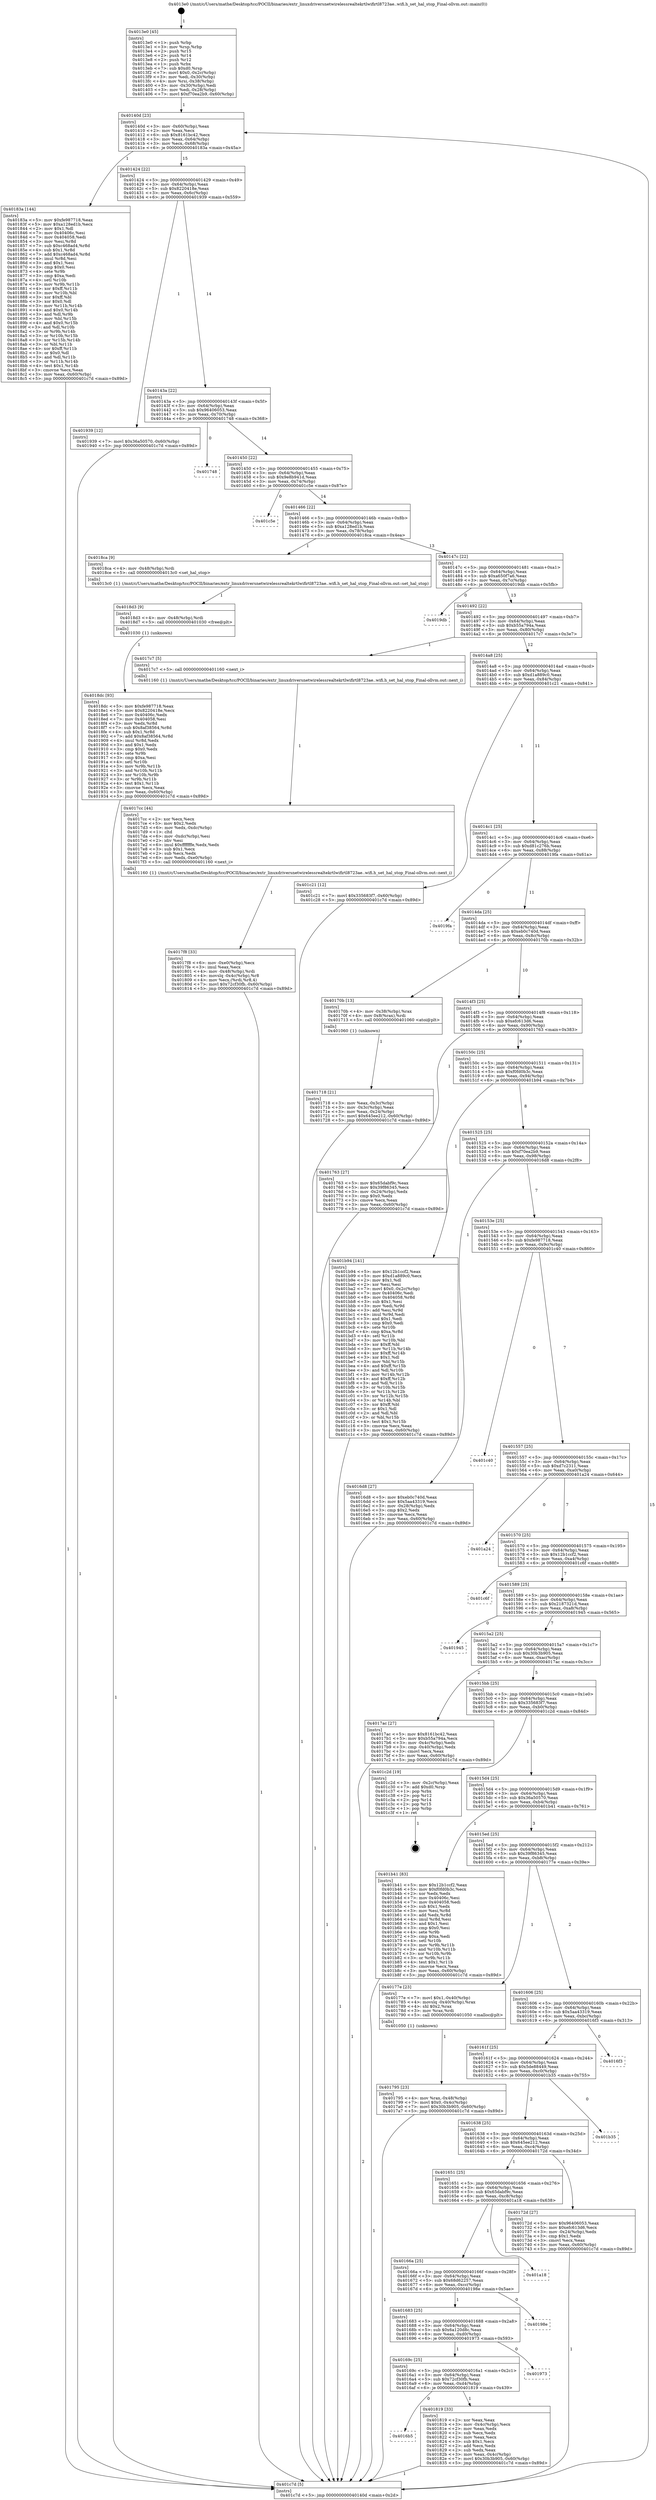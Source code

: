 digraph "0x4013e0" {
  label = "0x4013e0 (/mnt/c/Users/mathe/Desktop/tcc/POCII/binaries/extr_linuxdriversnetwirelessrealtekrtlwifirtl8723ae..wifi.h_set_hal_stop_Final-ollvm.out::main(0))"
  labelloc = "t"
  node[shape=record]

  Entry [label="",width=0.3,height=0.3,shape=circle,fillcolor=black,style=filled]
  "0x40140d" [label="{
     0x40140d [23]\l
     | [instrs]\l
     &nbsp;&nbsp;0x40140d \<+3\>: mov -0x60(%rbp),%eax\l
     &nbsp;&nbsp;0x401410 \<+2\>: mov %eax,%ecx\l
     &nbsp;&nbsp;0x401412 \<+6\>: sub $0x8161bc42,%ecx\l
     &nbsp;&nbsp;0x401418 \<+3\>: mov %eax,-0x64(%rbp)\l
     &nbsp;&nbsp;0x40141b \<+3\>: mov %ecx,-0x68(%rbp)\l
     &nbsp;&nbsp;0x40141e \<+6\>: je 000000000040183a \<main+0x45a\>\l
  }"]
  "0x40183a" [label="{
     0x40183a [144]\l
     | [instrs]\l
     &nbsp;&nbsp;0x40183a \<+5\>: mov $0xfe987718,%eax\l
     &nbsp;&nbsp;0x40183f \<+5\>: mov $0xa128ed1b,%ecx\l
     &nbsp;&nbsp;0x401844 \<+2\>: mov $0x1,%dl\l
     &nbsp;&nbsp;0x401846 \<+7\>: mov 0x40406c,%esi\l
     &nbsp;&nbsp;0x40184d \<+7\>: mov 0x404058,%edi\l
     &nbsp;&nbsp;0x401854 \<+3\>: mov %esi,%r8d\l
     &nbsp;&nbsp;0x401857 \<+7\>: sub $0xc468ad4,%r8d\l
     &nbsp;&nbsp;0x40185e \<+4\>: sub $0x1,%r8d\l
     &nbsp;&nbsp;0x401862 \<+7\>: add $0xc468ad4,%r8d\l
     &nbsp;&nbsp;0x401869 \<+4\>: imul %r8d,%esi\l
     &nbsp;&nbsp;0x40186d \<+3\>: and $0x1,%esi\l
     &nbsp;&nbsp;0x401870 \<+3\>: cmp $0x0,%esi\l
     &nbsp;&nbsp;0x401873 \<+4\>: sete %r9b\l
     &nbsp;&nbsp;0x401877 \<+3\>: cmp $0xa,%edi\l
     &nbsp;&nbsp;0x40187a \<+4\>: setl %r10b\l
     &nbsp;&nbsp;0x40187e \<+3\>: mov %r9b,%r11b\l
     &nbsp;&nbsp;0x401881 \<+4\>: xor $0xff,%r11b\l
     &nbsp;&nbsp;0x401885 \<+3\>: mov %r10b,%bl\l
     &nbsp;&nbsp;0x401888 \<+3\>: xor $0xff,%bl\l
     &nbsp;&nbsp;0x40188b \<+3\>: xor $0x0,%dl\l
     &nbsp;&nbsp;0x40188e \<+3\>: mov %r11b,%r14b\l
     &nbsp;&nbsp;0x401891 \<+4\>: and $0x0,%r14b\l
     &nbsp;&nbsp;0x401895 \<+3\>: and %dl,%r9b\l
     &nbsp;&nbsp;0x401898 \<+3\>: mov %bl,%r15b\l
     &nbsp;&nbsp;0x40189b \<+4\>: and $0x0,%r15b\l
     &nbsp;&nbsp;0x40189f \<+3\>: and %dl,%r10b\l
     &nbsp;&nbsp;0x4018a2 \<+3\>: or %r9b,%r14b\l
     &nbsp;&nbsp;0x4018a5 \<+3\>: or %r10b,%r15b\l
     &nbsp;&nbsp;0x4018a8 \<+3\>: xor %r15b,%r14b\l
     &nbsp;&nbsp;0x4018ab \<+3\>: or %bl,%r11b\l
     &nbsp;&nbsp;0x4018ae \<+4\>: xor $0xff,%r11b\l
     &nbsp;&nbsp;0x4018b2 \<+3\>: or $0x0,%dl\l
     &nbsp;&nbsp;0x4018b5 \<+3\>: and %dl,%r11b\l
     &nbsp;&nbsp;0x4018b8 \<+3\>: or %r11b,%r14b\l
     &nbsp;&nbsp;0x4018bb \<+4\>: test $0x1,%r14b\l
     &nbsp;&nbsp;0x4018bf \<+3\>: cmovne %ecx,%eax\l
     &nbsp;&nbsp;0x4018c2 \<+3\>: mov %eax,-0x60(%rbp)\l
     &nbsp;&nbsp;0x4018c5 \<+5\>: jmp 0000000000401c7d \<main+0x89d\>\l
  }"]
  "0x401424" [label="{
     0x401424 [22]\l
     | [instrs]\l
     &nbsp;&nbsp;0x401424 \<+5\>: jmp 0000000000401429 \<main+0x49\>\l
     &nbsp;&nbsp;0x401429 \<+3\>: mov -0x64(%rbp),%eax\l
     &nbsp;&nbsp;0x40142c \<+5\>: sub $0x8220418e,%eax\l
     &nbsp;&nbsp;0x401431 \<+3\>: mov %eax,-0x6c(%rbp)\l
     &nbsp;&nbsp;0x401434 \<+6\>: je 0000000000401939 \<main+0x559\>\l
  }"]
  Exit [label="",width=0.3,height=0.3,shape=circle,fillcolor=black,style=filled,peripheries=2]
  "0x401939" [label="{
     0x401939 [12]\l
     | [instrs]\l
     &nbsp;&nbsp;0x401939 \<+7\>: movl $0x36a50570,-0x60(%rbp)\l
     &nbsp;&nbsp;0x401940 \<+5\>: jmp 0000000000401c7d \<main+0x89d\>\l
  }"]
  "0x40143a" [label="{
     0x40143a [22]\l
     | [instrs]\l
     &nbsp;&nbsp;0x40143a \<+5\>: jmp 000000000040143f \<main+0x5f\>\l
     &nbsp;&nbsp;0x40143f \<+3\>: mov -0x64(%rbp),%eax\l
     &nbsp;&nbsp;0x401442 \<+5\>: sub $0x96406053,%eax\l
     &nbsp;&nbsp;0x401447 \<+3\>: mov %eax,-0x70(%rbp)\l
     &nbsp;&nbsp;0x40144a \<+6\>: je 0000000000401748 \<main+0x368\>\l
  }"]
  "0x4018dc" [label="{
     0x4018dc [93]\l
     | [instrs]\l
     &nbsp;&nbsp;0x4018dc \<+5\>: mov $0xfe987718,%eax\l
     &nbsp;&nbsp;0x4018e1 \<+5\>: mov $0x8220418e,%ecx\l
     &nbsp;&nbsp;0x4018e6 \<+7\>: mov 0x40406c,%edx\l
     &nbsp;&nbsp;0x4018ed \<+7\>: mov 0x404058,%esi\l
     &nbsp;&nbsp;0x4018f4 \<+3\>: mov %edx,%r8d\l
     &nbsp;&nbsp;0x4018f7 \<+7\>: sub $0x8af38564,%r8d\l
     &nbsp;&nbsp;0x4018fe \<+4\>: sub $0x1,%r8d\l
     &nbsp;&nbsp;0x401902 \<+7\>: add $0x8af38564,%r8d\l
     &nbsp;&nbsp;0x401909 \<+4\>: imul %r8d,%edx\l
     &nbsp;&nbsp;0x40190d \<+3\>: and $0x1,%edx\l
     &nbsp;&nbsp;0x401910 \<+3\>: cmp $0x0,%edx\l
     &nbsp;&nbsp;0x401913 \<+4\>: sete %r9b\l
     &nbsp;&nbsp;0x401917 \<+3\>: cmp $0xa,%esi\l
     &nbsp;&nbsp;0x40191a \<+4\>: setl %r10b\l
     &nbsp;&nbsp;0x40191e \<+3\>: mov %r9b,%r11b\l
     &nbsp;&nbsp;0x401921 \<+3\>: and %r10b,%r11b\l
     &nbsp;&nbsp;0x401924 \<+3\>: xor %r10b,%r9b\l
     &nbsp;&nbsp;0x401927 \<+3\>: or %r9b,%r11b\l
     &nbsp;&nbsp;0x40192a \<+4\>: test $0x1,%r11b\l
     &nbsp;&nbsp;0x40192e \<+3\>: cmovne %ecx,%eax\l
     &nbsp;&nbsp;0x401931 \<+3\>: mov %eax,-0x60(%rbp)\l
     &nbsp;&nbsp;0x401934 \<+5\>: jmp 0000000000401c7d \<main+0x89d\>\l
  }"]
  "0x401748" [label="{
     0x401748\l
  }", style=dashed]
  "0x401450" [label="{
     0x401450 [22]\l
     | [instrs]\l
     &nbsp;&nbsp;0x401450 \<+5\>: jmp 0000000000401455 \<main+0x75\>\l
     &nbsp;&nbsp;0x401455 \<+3\>: mov -0x64(%rbp),%eax\l
     &nbsp;&nbsp;0x401458 \<+5\>: sub $0x9e8b941d,%eax\l
     &nbsp;&nbsp;0x40145d \<+3\>: mov %eax,-0x74(%rbp)\l
     &nbsp;&nbsp;0x401460 \<+6\>: je 0000000000401c5e \<main+0x87e\>\l
  }"]
  "0x4018d3" [label="{
     0x4018d3 [9]\l
     | [instrs]\l
     &nbsp;&nbsp;0x4018d3 \<+4\>: mov -0x48(%rbp),%rdi\l
     &nbsp;&nbsp;0x4018d7 \<+5\>: call 0000000000401030 \<free@plt\>\l
     | [calls]\l
     &nbsp;&nbsp;0x401030 \{1\} (unknown)\l
  }"]
  "0x401c5e" [label="{
     0x401c5e\l
  }", style=dashed]
  "0x401466" [label="{
     0x401466 [22]\l
     | [instrs]\l
     &nbsp;&nbsp;0x401466 \<+5\>: jmp 000000000040146b \<main+0x8b\>\l
     &nbsp;&nbsp;0x40146b \<+3\>: mov -0x64(%rbp),%eax\l
     &nbsp;&nbsp;0x40146e \<+5\>: sub $0xa128ed1b,%eax\l
     &nbsp;&nbsp;0x401473 \<+3\>: mov %eax,-0x78(%rbp)\l
     &nbsp;&nbsp;0x401476 \<+6\>: je 00000000004018ca \<main+0x4ea\>\l
  }"]
  "0x4016b5" [label="{
     0x4016b5\l
  }", style=dashed]
  "0x4018ca" [label="{
     0x4018ca [9]\l
     | [instrs]\l
     &nbsp;&nbsp;0x4018ca \<+4\>: mov -0x48(%rbp),%rdi\l
     &nbsp;&nbsp;0x4018ce \<+5\>: call 00000000004013c0 \<set_hal_stop\>\l
     | [calls]\l
     &nbsp;&nbsp;0x4013c0 \{1\} (/mnt/c/Users/mathe/Desktop/tcc/POCII/binaries/extr_linuxdriversnetwirelessrealtekrtlwifirtl8723ae..wifi.h_set_hal_stop_Final-ollvm.out::set_hal_stop)\l
  }"]
  "0x40147c" [label="{
     0x40147c [22]\l
     | [instrs]\l
     &nbsp;&nbsp;0x40147c \<+5\>: jmp 0000000000401481 \<main+0xa1\>\l
     &nbsp;&nbsp;0x401481 \<+3\>: mov -0x64(%rbp),%eax\l
     &nbsp;&nbsp;0x401484 \<+5\>: sub $0xa650f7a6,%eax\l
     &nbsp;&nbsp;0x401489 \<+3\>: mov %eax,-0x7c(%rbp)\l
     &nbsp;&nbsp;0x40148c \<+6\>: je 00000000004019db \<main+0x5fb\>\l
  }"]
  "0x401819" [label="{
     0x401819 [33]\l
     | [instrs]\l
     &nbsp;&nbsp;0x401819 \<+2\>: xor %eax,%eax\l
     &nbsp;&nbsp;0x40181b \<+3\>: mov -0x4c(%rbp),%ecx\l
     &nbsp;&nbsp;0x40181e \<+2\>: mov %eax,%edx\l
     &nbsp;&nbsp;0x401820 \<+2\>: sub %ecx,%edx\l
     &nbsp;&nbsp;0x401822 \<+2\>: mov %eax,%ecx\l
     &nbsp;&nbsp;0x401824 \<+3\>: sub $0x1,%ecx\l
     &nbsp;&nbsp;0x401827 \<+2\>: add %ecx,%edx\l
     &nbsp;&nbsp;0x401829 \<+2\>: sub %edx,%eax\l
     &nbsp;&nbsp;0x40182b \<+3\>: mov %eax,-0x4c(%rbp)\l
     &nbsp;&nbsp;0x40182e \<+7\>: movl $0x30b3b905,-0x60(%rbp)\l
     &nbsp;&nbsp;0x401835 \<+5\>: jmp 0000000000401c7d \<main+0x89d\>\l
  }"]
  "0x4019db" [label="{
     0x4019db\l
  }", style=dashed]
  "0x401492" [label="{
     0x401492 [22]\l
     | [instrs]\l
     &nbsp;&nbsp;0x401492 \<+5\>: jmp 0000000000401497 \<main+0xb7\>\l
     &nbsp;&nbsp;0x401497 \<+3\>: mov -0x64(%rbp),%eax\l
     &nbsp;&nbsp;0x40149a \<+5\>: sub $0xb55a794a,%eax\l
     &nbsp;&nbsp;0x40149f \<+3\>: mov %eax,-0x80(%rbp)\l
     &nbsp;&nbsp;0x4014a2 \<+6\>: je 00000000004017c7 \<main+0x3e7\>\l
  }"]
  "0x40169c" [label="{
     0x40169c [25]\l
     | [instrs]\l
     &nbsp;&nbsp;0x40169c \<+5\>: jmp 00000000004016a1 \<main+0x2c1\>\l
     &nbsp;&nbsp;0x4016a1 \<+3\>: mov -0x64(%rbp),%eax\l
     &nbsp;&nbsp;0x4016a4 \<+5\>: sub $0x72cf30fb,%eax\l
     &nbsp;&nbsp;0x4016a9 \<+6\>: mov %eax,-0xd4(%rbp)\l
     &nbsp;&nbsp;0x4016af \<+6\>: je 0000000000401819 \<main+0x439\>\l
  }"]
  "0x4017c7" [label="{
     0x4017c7 [5]\l
     | [instrs]\l
     &nbsp;&nbsp;0x4017c7 \<+5\>: call 0000000000401160 \<next_i\>\l
     | [calls]\l
     &nbsp;&nbsp;0x401160 \{1\} (/mnt/c/Users/mathe/Desktop/tcc/POCII/binaries/extr_linuxdriversnetwirelessrealtekrtlwifirtl8723ae..wifi.h_set_hal_stop_Final-ollvm.out::next_i)\l
  }"]
  "0x4014a8" [label="{
     0x4014a8 [25]\l
     | [instrs]\l
     &nbsp;&nbsp;0x4014a8 \<+5\>: jmp 00000000004014ad \<main+0xcd\>\l
     &nbsp;&nbsp;0x4014ad \<+3\>: mov -0x64(%rbp),%eax\l
     &nbsp;&nbsp;0x4014b0 \<+5\>: sub $0xd1a889c0,%eax\l
     &nbsp;&nbsp;0x4014b5 \<+6\>: mov %eax,-0x84(%rbp)\l
     &nbsp;&nbsp;0x4014bb \<+6\>: je 0000000000401c21 \<main+0x841\>\l
  }"]
  "0x401973" [label="{
     0x401973\l
  }", style=dashed]
  "0x401c21" [label="{
     0x401c21 [12]\l
     | [instrs]\l
     &nbsp;&nbsp;0x401c21 \<+7\>: movl $0x335683f7,-0x60(%rbp)\l
     &nbsp;&nbsp;0x401c28 \<+5\>: jmp 0000000000401c7d \<main+0x89d\>\l
  }"]
  "0x4014c1" [label="{
     0x4014c1 [25]\l
     | [instrs]\l
     &nbsp;&nbsp;0x4014c1 \<+5\>: jmp 00000000004014c6 \<main+0xe6\>\l
     &nbsp;&nbsp;0x4014c6 \<+3\>: mov -0x64(%rbp),%eax\l
     &nbsp;&nbsp;0x4014c9 \<+5\>: sub $0xd81c276b,%eax\l
     &nbsp;&nbsp;0x4014ce \<+6\>: mov %eax,-0x88(%rbp)\l
     &nbsp;&nbsp;0x4014d4 \<+6\>: je 00000000004019fa \<main+0x61a\>\l
  }"]
  "0x401683" [label="{
     0x401683 [25]\l
     | [instrs]\l
     &nbsp;&nbsp;0x401683 \<+5\>: jmp 0000000000401688 \<main+0x2a8\>\l
     &nbsp;&nbsp;0x401688 \<+3\>: mov -0x64(%rbp),%eax\l
     &nbsp;&nbsp;0x40168b \<+5\>: sub $0x6a120d8c,%eax\l
     &nbsp;&nbsp;0x401690 \<+6\>: mov %eax,-0xd0(%rbp)\l
     &nbsp;&nbsp;0x401696 \<+6\>: je 0000000000401973 \<main+0x593\>\l
  }"]
  "0x4019fa" [label="{
     0x4019fa\l
  }", style=dashed]
  "0x4014da" [label="{
     0x4014da [25]\l
     | [instrs]\l
     &nbsp;&nbsp;0x4014da \<+5\>: jmp 00000000004014df \<main+0xff\>\l
     &nbsp;&nbsp;0x4014df \<+3\>: mov -0x64(%rbp),%eax\l
     &nbsp;&nbsp;0x4014e2 \<+5\>: sub $0xeb0c740d,%eax\l
     &nbsp;&nbsp;0x4014e7 \<+6\>: mov %eax,-0x8c(%rbp)\l
     &nbsp;&nbsp;0x4014ed \<+6\>: je 000000000040170b \<main+0x32b\>\l
  }"]
  "0x40198e" [label="{
     0x40198e\l
  }", style=dashed]
  "0x40170b" [label="{
     0x40170b [13]\l
     | [instrs]\l
     &nbsp;&nbsp;0x40170b \<+4\>: mov -0x38(%rbp),%rax\l
     &nbsp;&nbsp;0x40170f \<+4\>: mov 0x8(%rax),%rdi\l
     &nbsp;&nbsp;0x401713 \<+5\>: call 0000000000401060 \<atoi@plt\>\l
     | [calls]\l
     &nbsp;&nbsp;0x401060 \{1\} (unknown)\l
  }"]
  "0x4014f3" [label="{
     0x4014f3 [25]\l
     | [instrs]\l
     &nbsp;&nbsp;0x4014f3 \<+5\>: jmp 00000000004014f8 \<main+0x118\>\l
     &nbsp;&nbsp;0x4014f8 \<+3\>: mov -0x64(%rbp),%eax\l
     &nbsp;&nbsp;0x4014fb \<+5\>: sub $0xefc613d6,%eax\l
     &nbsp;&nbsp;0x401500 \<+6\>: mov %eax,-0x90(%rbp)\l
     &nbsp;&nbsp;0x401506 \<+6\>: je 0000000000401763 \<main+0x383\>\l
  }"]
  "0x40166a" [label="{
     0x40166a [25]\l
     | [instrs]\l
     &nbsp;&nbsp;0x40166a \<+5\>: jmp 000000000040166f \<main+0x28f\>\l
     &nbsp;&nbsp;0x40166f \<+3\>: mov -0x64(%rbp),%eax\l
     &nbsp;&nbsp;0x401672 \<+5\>: sub $0x68d62257,%eax\l
     &nbsp;&nbsp;0x401677 \<+6\>: mov %eax,-0xcc(%rbp)\l
     &nbsp;&nbsp;0x40167d \<+6\>: je 000000000040198e \<main+0x5ae\>\l
  }"]
  "0x401763" [label="{
     0x401763 [27]\l
     | [instrs]\l
     &nbsp;&nbsp;0x401763 \<+5\>: mov $0x65dabf9c,%eax\l
     &nbsp;&nbsp;0x401768 \<+5\>: mov $0x39f86345,%ecx\l
     &nbsp;&nbsp;0x40176d \<+3\>: mov -0x24(%rbp),%edx\l
     &nbsp;&nbsp;0x401770 \<+3\>: cmp $0x0,%edx\l
     &nbsp;&nbsp;0x401773 \<+3\>: cmove %ecx,%eax\l
     &nbsp;&nbsp;0x401776 \<+3\>: mov %eax,-0x60(%rbp)\l
     &nbsp;&nbsp;0x401779 \<+5\>: jmp 0000000000401c7d \<main+0x89d\>\l
  }"]
  "0x40150c" [label="{
     0x40150c [25]\l
     | [instrs]\l
     &nbsp;&nbsp;0x40150c \<+5\>: jmp 0000000000401511 \<main+0x131\>\l
     &nbsp;&nbsp;0x401511 \<+3\>: mov -0x64(%rbp),%eax\l
     &nbsp;&nbsp;0x401514 \<+5\>: sub $0xf0fd0b3c,%eax\l
     &nbsp;&nbsp;0x401519 \<+6\>: mov %eax,-0x94(%rbp)\l
     &nbsp;&nbsp;0x40151f \<+6\>: je 0000000000401b94 \<main+0x7b4\>\l
  }"]
  "0x401a18" [label="{
     0x401a18\l
  }", style=dashed]
  "0x401b94" [label="{
     0x401b94 [141]\l
     | [instrs]\l
     &nbsp;&nbsp;0x401b94 \<+5\>: mov $0x12b1ccf2,%eax\l
     &nbsp;&nbsp;0x401b99 \<+5\>: mov $0xd1a889c0,%ecx\l
     &nbsp;&nbsp;0x401b9e \<+2\>: mov $0x1,%dl\l
     &nbsp;&nbsp;0x401ba0 \<+2\>: xor %esi,%esi\l
     &nbsp;&nbsp;0x401ba2 \<+7\>: movl $0x0,-0x2c(%rbp)\l
     &nbsp;&nbsp;0x401ba9 \<+7\>: mov 0x40406c,%edi\l
     &nbsp;&nbsp;0x401bb0 \<+8\>: mov 0x404058,%r8d\l
     &nbsp;&nbsp;0x401bb8 \<+3\>: sub $0x1,%esi\l
     &nbsp;&nbsp;0x401bbb \<+3\>: mov %edi,%r9d\l
     &nbsp;&nbsp;0x401bbe \<+3\>: add %esi,%r9d\l
     &nbsp;&nbsp;0x401bc1 \<+4\>: imul %r9d,%edi\l
     &nbsp;&nbsp;0x401bc5 \<+3\>: and $0x1,%edi\l
     &nbsp;&nbsp;0x401bc8 \<+3\>: cmp $0x0,%edi\l
     &nbsp;&nbsp;0x401bcb \<+4\>: sete %r10b\l
     &nbsp;&nbsp;0x401bcf \<+4\>: cmp $0xa,%r8d\l
     &nbsp;&nbsp;0x401bd3 \<+4\>: setl %r11b\l
     &nbsp;&nbsp;0x401bd7 \<+3\>: mov %r10b,%bl\l
     &nbsp;&nbsp;0x401bda \<+3\>: xor $0xff,%bl\l
     &nbsp;&nbsp;0x401bdd \<+3\>: mov %r11b,%r14b\l
     &nbsp;&nbsp;0x401be0 \<+4\>: xor $0xff,%r14b\l
     &nbsp;&nbsp;0x401be4 \<+3\>: xor $0x1,%dl\l
     &nbsp;&nbsp;0x401be7 \<+3\>: mov %bl,%r15b\l
     &nbsp;&nbsp;0x401bea \<+4\>: and $0xff,%r15b\l
     &nbsp;&nbsp;0x401bee \<+3\>: and %dl,%r10b\l
     &nbsp;&nbsp;0x401bf1 \<+3\>: mov %r14b,%r12b\l
     &nbsp;&nbsp;0x401bf4 \<+4\>: and $0xff,%r12b\l
     &nbsp;&nbsp;0x401bf8 \<+3\>: and %dl,%r11b\l
     &nbsp;&nbsp;0x401bfb \<+3\>: or %r10b,%r15b\l
     &nbsp;&nbsp;0x401bfe \<+3\>: or %r11b,%r12b\l
     &nbsp;&nbsp;0x401c01 \<+3\>: xor %r12b,%r15b\l
     &nbsp;&nbsp;0x401c04 \<+3\>: or %r14b,%bl\l
     &nbsp;&nbsp;0x401c07 \<+3\>: xor $0xff,%bl\l
     &nbsp;&nbsp;0x401c0a \<+3\>: or $0x1,%dl\l
     &nbsp;&nbsp;0x401c0d \<+2\>: and %dl,%bl\l
     &nbsp;&nbsp;0x401c0f \<+3\>: or %bl,%r15b\l
     &nbsp;&nbsp;0x401c12 \<+4\>: test $0x1,%r15b\l
     &nbsp;&nbsp;0x401c16 \<+3\>: cmovne %ecx,%eax\l
     &nbsp;&nbsp;0x401c19 \<+3\>: mov %eax,-0x60(%rbp)\l
     &nbsp;&nbsp;0x401c1c \<+5\>: jmp 0000000000401c7d \<main+0x89d\>\l
  }"]
  "0x401525" [label="{
     0x401525 [25]\l
     | [instrs]\l
     &nbsp;&nbsp;0x401525 \<+5\>: jmp 000000000040152a \<main+0x14a\>\l
     &nbsp;&nbsp;0x40152a \<+3\>: mov -0x64(%rbp),%eax\l
     &nbsp;&nbsp;0x40152d \<+5\>: sub $0xf70ea2b9,%eax\l
     &nbsp;&nbsp;0x401532 \<+6\>: mov %eax,-0x98(%rbp)\l
     &nbsp;&nbsp;0x401538 \<+6\>: je 00000000004016d8 \<main+0x2f8\>\l
  }"]
  "0x4017f8" [label="{
     0x4017f8 [33]\l
     | [instrs]\l
     &nbsp;&nbsp;0x4017f8 \<+6\>: mov -0xe0(%rbp),%ecx\l
     &nbsp;&nbsp;0x4017fe \<+3\>: imul %eax,%ecx\l
     &nbsp;&nbsp;0x401801 \<+4\>: mov -0x48(%rbp),%rdi\l
     &nbsp;&nbsp;0x401805 \<+4\>: movslq -0x4c(%rbp),%r8\l
     &nbsp;&nbsp;0x401809 \<+4\>: mov %ecx,(%rdi,%r8,4)\l
     &nbsp;&nbsp;0x40180d \<+7\>: movl $0x72cf30fb,-0x60(%rbp)\l
     &nbsp;&nbsp;0x401814 \<+5\>: jmp 0000000000401c7d \<main+0x89d\>\l
  }"]
  "0x4016d8" [label="{
     0x4016d8 [27]\l
     | [instrs]\l
     &nbsp;&nbsp;0x4016d8 \<+5\>: mov $0xeb0c740d,%eax\l
     &nbsp;&nbsp;0x4016dd \<+5\>: mov $0x5aa43319,%ecx\l
     &nbsp;&nbsp;0x4016e2 \<+3\>: mov -0x28(%rbp),%edx\l
     &nbsp;&nbsp;0x4016e5 \<+3\>: cmp $0x2,%edx\l
     &nbsp;&nbsp;0x4016e8 \<+3\>: cmovne %ecx,%eax\l
     &nbsp;&nbsp;0x4016eb \<+3\>: mov %eax,-0x60(%rbp)\l
     &nbsp;&nbsp;0x4016ee \<+5\>: jmp 0000000000401c7d \<main+0x89d\>\l
  }"]
  "0x40153e" [label="{
     0x40153e [25]\l
     | [instrs]\l
     &nbsp;&nbsp;0x40153e \<+5\>: jmp 0000000000401543 \<main+0x163\>\l
     &nbsp;&nbsp;0x401543 \<+3\>: mov -0x64(%rbp),%eax\l
     &nbsp;&nbsp;0x401546 \<+5\>: sub $0xfe987718,%eax\l
     &nbsp;&nbsp;0x40154b \<+6\>: mov %eax,-0x9c(%rbp)\l
     &nbsp;&nbsp;0x401551 \<+6\>: je 0000000000401c40 \<main+0x860\>\l
  }"]
  "0x401c7d" [label="{
     0x401c7d [5]\l
     | [instrs]\l
     &nbsp;&nbsp;0x401c7d \<+5\>: jmp 000000000040140d \<main+0x2d\>\l
  }"]
  "0x4013e0" [label="{
     0x4013e0 [45]\l
     | [instrs]\l
     &nbsp;&nbsp;0x4013e0 \<+1\>: push %rbp\l
     &nbsp;&nbsp;0x4013e1 \<+3\>: mov %rsp,%rbp\l
     &nbsp;&nbsp;0x4013e4 \<+2\>: push %r15\l
     &nbsp;&nbsp;0x4013e6 \<+2\>: push %r14\l
     &nbsp;&nbsp;0x4013e8 \<+2\>: push %r12\l
     &nbsp;&nbsp;0x4013ea \<+1\>: push %rbx\l
     &nbsp;&nbsp;0x4013eb \<+7\>: sub $0xd0,%rsp\l
     &nbsp;&nbsp;0x4013f2 \<+7\>: movl $0x0,-0x2c(%rbp)\l
     &nbsp;&nbsp;0x4013f9 \<+3\>: mov %edi,-0x30(%rbp)\l
     &nbsp;&nbsp;0x4013fc \<+4\>: mov %rsi,-0x38(%rbp)\l
     &nbsp;&nbsp;0x401400 \<+3\>: mov -0x30(%rbp),%edi\l
     &nbsp;&nbsp;0x401403 \<+3\>: mov %edi,-0x28(%rbp)\l
     &nbsp;&nbsp;0x401406 \<+7\>: movl $0xf70ea2b9,-0x60(%rbp)\l
  }"]
  "0x401718" [label="{
     0x401718 [21]\l
     | [instrs]\l
     &nbsp;&nbsp;0x401718 \<+3\>: mov %eax,-0x3c(%rbp)\l
     &nbsp;&nbsp;0x40171b \<+3\>: mov -0x3c(%rbp),%eax\l
     &nbsp;&nbsp;0x40171e \<+3\>: mov %eax,-0x24(%rbp)\l
     &nbsp;&nbsp;0x401721 \<+7\>: movl $0x645ee212,-0x60(%rbp)\l
     &nbsp;&nbsp;0x401728 \<+5\>: jmp 0000000000401c7d \<main+0x89d\>\l
  }"]
  "0x4017cc" [label="{
     0x4017cc [44]\l
     | [instrs]\l
     &nbsp;&nbsp;0x4017cc \<+2\>: xor %ecx,%ecx\l
     &nbsp;&nbsp;0x4017ce \<+5\>: mov $0x2,%edx\l
     &nbsp;&nbsp;0x4017d3 \<+6\>: mov %edx,-0xdc(%rbp)\l
     &nbsp;&nbsp;0x4017d9 \<+1\>: cltd\l
     &nbsp;&nbsp;0x4017da \<+6\>: mov -0xdc(%rbp),%esi\l
     &nbsp;&nbsp;0x4017e0 \<+2\>: idiv %esi\l
     &nbsp;&nbsp;0x4017e2 \<+6\>: imul $0xfffffffe,%edx,%edx\l
     &nbsp;&nbsp;0x4017e8 \<+3\>: sub $0x1,%ecx\l
     &nbsp;&nbsp;0x4017eb \<+2\>: sub %ecx,%edx\l
     &nbsp;&nbsp;0x4017ed \<+6\>: mov %edx,-0xe0(%rbp)\l
     &nbsp;&nbsp;0x4017f3 \<+5\>: call 0000000000401160 \<next_i\>\l
     | [calls]\l
     &nbsp;&nbsp;0x401160 \{1\} (/mnt/c/Users/mathe/Desktop/tcc/POCII/binaries/extr_linuxdriversnetwirelessrealtekrtlwifirtl8723ae..wifi.h_set_hal_stop_Final-ollvm.out::next_i)\l
  }"]
  "0x401c40" [label="{
     0x401c40\l
  }", style=dashed]
  "0x401557" [label="{
     0x401557 [25]\l
     | [instrs]\l
     &nbsp;&nbsp;0x401557 \<+5\>: jmp 000000000040155c \<main+0x17c\>\l
     &nbsp;&nbsp;0x40155c \<+3\>: mov -0x64(%rbp),%eax\l
     &nbsp;&nbsp;0x40155f \<+5\>: sub $0xd7c2311,%eax\l
     &nbsp;&nbsp;0x401564 \<+6\>: mov %eax,-0xa0(%rbp)\l
     &nbsp;&nbsp;0x40156a \<+6\>: je 0000000000401a24 \<main+0x644\>\l
  }"]
  "0x401795" [label="{
     0x401795 [23]\l
     | [instrs]\l
     &nbsp;&nbsp;0x401795 \<+4\>: mov %rax,-0x48(%rbp)\l
     &nbsp;&nbsp;0x401799 \<+7\>: movl $0x0,-0x4c(%rbp)\l
     &nbsp;&nbsp;0x4017a0 \<+7\>: movl $0x30b3b905,-0x60(%rbp)\l
     &nbsp;&nbsp;0x4017a7 \<+5\>: jmp 0000000000401c7d \<main+0x89d\>\l
  }"]
  "0x401a24" [label="{
     0x401a24\l
  }", style=dashed]
  "0x401570" [label="{
     0x401570 [25]\l
     | [instrs]\l
     &nbsp;&nbsp;0x401570 \<+5\>: jmp 0000000000401575 \<main+0x195\>\l
     &nbsp;&nbsp;0x401575 \<+3\>: mov -0x64(%rbp),%eax\l
     &nbsp;&nbsp;0x401578 \<+5\>: sub $0x12b1ccf2,%eax\l
     &nbsp;&nbsp;0x40157d \<+6\>: mov %eax,-0xa4(%rbp)\l
     &nbsp;&nbsp;0x401583 \<+6\>: je 0000000000401c6f \<main+0x88f\>\l
  }"]
  "0x401651" [label="{
     0x401651 [25]\l
     | [instrs]\l
     &nbsp;&nbsp;0x401651 \<+5\>: jmp 0000000000401656 \<main+0x276\>\l
     &nbsp;&nbsp;0x401656 \<+3\>: mov -0x64(%rbp),%eax\l
     &nbsp;&nbsp;0x401659 \<+5\>: sub $0x65dabf9c,%eax\l
     &nbsp;&nbsp;0x40165e \<+6\>: mov %eax,-0xc8(%rbp)\l
     &nbsp;&nbsp;0x401664 \<+6\>: je 0000000000401a18 \<main+0x638\>\l
  }"]
  "0x401c6f" [label="{
     0x401c6f\l
  }", style=dashed]
  "0x401589" [label="{
     0x401589 [25]\l
     | [instrs]\l
     &nbsp;&nbsp;0x401589 \<+5\>: jmp 000000000040158e \<main+0x1ae\>\l
     &nbsp;&nbsp;0x40158e \<+3\>: mov -0x64(%rbp),%eax\l
     &nbsp;&nbsp;0x401591 \<+5\>: sub $0x2187321d,%eax\l
     &nbsp;&nbsp;0x401596 \<+6\>: mov %eax,-0xa8(%rbp)\l
     &nbsp;&nbsp;0x40159c \<+6\>: je 0000000000401945 \<main+0x565\>\l
  }"]
  "0x40172d" [label="{
     0x40172d [27]\l
     | [instrs]\l
     &nbsp;&nbsp;0x40172d \<+5\>: mov $0x96406053,%eax\l
     &nbsp;&nbsp;0x401732 \<+5\>: mov $0xefc613d6,%ecx\l
     &nbsp;&nbsp;0x401737 \<+3\>: mov -0x24(%rbp),%edx\l
     &nbsp;&nbsp;0x40173a \<+3\>: cmp $0x1,%edx\l
     &nbsp;&nbsp;0x40173d \<+3\>: cmovl %ecx,%eax\l
     &nbsp;&nbsp;0x401740 \<+3\>: mov %eax,-0x60(%rbp)\l
     &nbsp;&nbsp;0x401743 \<+5\>: jmp 0000000000401c7d \<main+0x89d\>\l
  }"]
  "0x401945" [label="{
     0x401945\l
  }", style=dashed]
  "0x4015a2" [label="{
     0x4015a2 [25]\l
     | [instrs]\l
     &nbsp;&nbsp;0x4015a2 \<+5\>: jmp 00000000004015a7 \<main+0x1c7\>\l
     &nbsp;&nbsp;0x4015a7 \<+3\>: mov -0x64(%rbp),%eax\l
     &nbsp;&nbsp;0x4015aa \<+5\>: sub $0x30b3b905,%eax\l
     &nbsp;&nbsp;0x4015af \<+6\>: mov %eax,-0xac(%rbp)\l
     &nbsp;&nbsp;0x4015b5 \<+6\>: je 00000000004017ac \<main+0x3cc\>\l
  }"]
  "0x401638" [label="{
     0x401638 [25]\l
     | [instrs]\l
     &nbsp;&nbsp;0x401638 \<+5\>: jmp 000000000040163d \<main+0x25d\>\l
     &nbsp;&nbsp;0x40163d \<+3\>: mov -0x64(%rbp),%eax\l
     &nbsp;&nbsp;0x401640 \<+5\>: sub $0x645ee212,%eax\l
     &nbsp;&nbsp;0x401645 \<+6\>: mov %eax,-0xc4(%rbp)\l
     &nbsp;&nbsp;0x40164b \<+6\>: je 000000000040172d \<main+0x34d\>\l
  }"]
  "0x4017ac" [label="{
     0x4017ac [27]\l
     | [instrs]\l
     &nbsp;&nbsp;0x4017ac \<+5\>: mov $0x8161bc42,%eax\l
     &nbsp;&nbsp;0x4017b1 \<+5\>: mov $0xb55a794a,%ecx\l
     &nbsp;&nbsp;0x4017b6 \<+3\>: mov -0x4c(%rbp),%edx\l
     &nbsp;&nbsp;0x4017b9 \<+3\>: cmp -0x40(%rbp),%edx\l
     &nbsp;&nbsp;0x4017bc \<+3\>: cmovl %ecx,%eax\l
     &nbsp;&nbsp;0x4017bf \<+3\>: mov %eax,-0x60(%rbp)\l
     &nbsp;&nbsp;0x4017c2 \<+5\>: jmp 0000000000401c7d \<main+0x89d\>\l
  }"]
  "0x4015bb" [label="{
     0x4015bb [25]\l
     | [instrs]\l
     &nbsp;&nbsp;0x4015bb \<+5\>: jmp 00000000004015c0 \<main+0x1e0\>\l
     &nbsp;&nbsp;0x4015c0 \<+3\>: mov -0x64(%rbp),%eax\l
     &nbsp;&nbsp;0x4015c3 \<+5\>: sub $0x335683f7,%eax\l
     &nbsp;&nbsp;0x4015c8 \<+6\>: mov %eax,-0xb0(%rbp)\l
     &nbsp;&nbsp;0x4015ce \<+6\>: je 0000000000401c2d \<main+0x84d\>\l
  }"]
  "0x401b35" [label="{
     0x401b35\l
  }", style=dashed]
  "0x401c2d" [label="{
     0x401c2d [19]\l
     | [instrs]\l
     &nbsp;&nbsp;0x401c2d \<+3\>: mov -0x2c(%rbp),%eax\l
     &nbsp;&nbsp;0x401c30 \<+7\>: add $0xd0,%rsp\l
     &nbsp;&nbsp;0x401c37 \<+1\>: pop %rbx\l
     &nbsp;&nbsp;0x401c38 \<+2\>: pop %r12\l
     &nbsp;&nbsp;0x401c3a \<+2\>: pop %r14\l
     &nbsp;&nbsp;0x401c3c \<+2\>: pop %r15\l
     &nbsp;&nbsp;0x401c3e \<+1\>: pop %rbp\l
     &nbsp;&nbsp;0x401c3f \<+1\>: ret\l
  }"]
  "0x4015d4" [label="{
     0x4015d4 [25]\l
     | [instrs]\l
     &nbsp;&nbsp;0x4015d4 \<+5\>: jmp 00000000004015d9 \<main+0x1f9\>\l
     &nbsp;&nbsp;0x4015d9 \<+3\>: mov -0x64(%rbp),%eax\l
     &nbsp;&nbsp;0x4015dc \<+5\>: sub $0x36a50570,%eax\l
     &nbsp;&nbsp;0x4015e1 \<+6\>: mov %eax,-0xb4(%rbp)\l
     &nbsp;&nbsp;0x4015e7 \<+6\>: je 0000000000401b41 \<main+0x761\>\l
  }"]
  "0x40161f" [label="{
     0x40161f [25]\l
     | [instrs]\l
     &nbsp;&nbsp;0x40161f \<+5\>: jmp 0000000000401624 \<main+0x244\>\l
     &nbsp;&nbsp;0x401624 \<+3\>: mov -0x64(%rbp),%eax\l
     &nbsp;&nbsp;0x401627 \<+5\>: sub $0x5de88449,%eax\l
     &nbsp;&nbsp;0x40162c \<+6\>: mov %eax,-0xc0(%rbp)\l
     &nbsp;&nbsp;0x401632 \<+6\>: je 0000000000401b35 \<main+0x755\>\l
  }"]
  "0x401b41" [label="{
     0x401b41 [83]\l
     | [instrs]\l
     &nbsp;&nbsp;0x401b41 \<+5\>: mov $0x12b1ccf2,%eax\l
     &nbsp;&nbsp;0x401b46 \<+5\>: mov $0xf0fd0b3c,%ecx\l
     &nbsp;&nbsp;0x401b4b \<+2\>: xor %edx,%edx\l
     &nbsp;&nbsp;0x401b4d \<+7\>: mov 0x40406c,%esi\l
     &nbsp;&nbsp;0x401b54 \<+7\>: mov 0x404058,%edi\l
     &nbsp;&nbsp;0x401b5b \<+3\>: sub $0x1,%edx\l
     &nbsp;&nbsp;0x401b5e \<+3\>: mov %esi,%r8d\l
     &nbsp;&nbsp;0x401b61 \<+3\>: add %edx,%r8d\l
     &nbsp;&nbsp;0x401b64 \<+4\>: imul %r8d,%esi\l
     &nbsp;&nbsp;0x401b68 \<+3\>: and $0x1,%esi\l
     &nbsp;&nbsp;0x401b6b \<+3\>: cmp $0x0,%esi\l
     &nbsp;&nbsp;0x401b6e \<+4\>: sete %r9b\l
     &nbsp;&nbsp;0x401b72 \<+3\>: cmp $0xa,%edi\l
     &nbsp;&nbsp;0x401b75 \<+4\>: setl %r10b\l
     &nbsp;&nbsp;0x401b79 \<+3\>: mov %r9b,%r11b\l
     &nbsp;&nbsp;0x401b7c \<+3\>: and %r10b,%r11b\l
     &nbsp;&nbsp;0x401b7f \<+3\>: xor %r10b,%r9b\l
     &nbsp;&nbsp;0x401b82 \<+3\>: or %r9b,%r11b\l
     &nbsp;&nbsp;0x401b85 \<+4\>: test $0x1,%r11b\l
     &nbsp;&nbsp;0x401b89 \<+3\>: cmovne %ecx,%eax\l
     &nbsp;&nbsp;0x401b8c \<+3\>: mov %eax,-0x60(%rbp)\l
     &nbsp;&nbsp;0x401b8f \<+5\>: jmp 0000000000401c7d \<main+0x89d\>\l
  }"]
  "0x4015ed" [label="{
     0x4015ed [25]\l
     | [instrs]\l
     &nbsp;&nbsp;0x4015ed \<+5\>: jmp 00000000004015f2 \<main+0x212\>\l
     &nbsp;&nbsp;0x4015f2 \<+3\>: mov -0x64(%rbp),%eax\l
     &nbsp;&nbsp;0x4015f5 \<+5\>: sub $0x39f86345,%eax\l
     &nbsp;&nbsp;0x4015fa \<+6\>: mov %eax,-0xb8(%rbp)\l
     &nbsp;&nbsp;0x401600 \<+6\>: je 000000000040177e \<main+0x39e\>\l
  }"]
  "0x4016f3" [label="{
     0x4016f3\l
  }", style=dashed]
  "0x40177e" [label="{
     0x40177e [23]\l
     | [instrs]\l
     &nbsp;&nbsp;0x40177e \<+7\>: movl $0x1,-0x40(%rbp)\l
     &nbsp;&nbsp;0x401785 \<+4\>: movslq -0x40(%rbp),%rax\l
     &nbsp;&nbsp;0x401789 \<+4\>: shl $0x2,%rax\l
     &nbsp;&nbsp;0x40178d \<+3\>: mov %rax,%rdi\l
     &nbsp;&nbsp;0x401790 \<+5\>: call 0000000000401050 \<malloc@plt\>\l
     | [calls]\l
     &nbsp;&nbsp;0x401050 \{1\} (unknown)\l
  }"]
  "0x401606" [label="{
     0x401606 [25]\l
     | [instrs]\l
     &nbsp;&nbsp;0x401606 \<+5\>: jmp 000000000040160b \<main+0x22b\>\l
     &nbsp;&nbsp;0x40160b \<+3\>: mov -0x64(%rbp),%eax\l
     &nbsp;&nbsp;0x40160e \<+5\>: sub $0x5aa43319,%eax\l
     &nbsp;&nbsp;0x401613 \<+6\>: mov %eax,-0xbc(%rbp)\l
     &nbsp;&nbsp;0x401619 \<+6\>: je 00000000004016f3 \<main+0x313\>\l
  }"]
  Entry -> "0x4013e0" [label=" 1"]
  "0x40140d" -> "0x40183a" [label=" 1"]
  "0x40140d" -> "0x401424" [label=" 15"]
  "0x401c2d" -> Exit [label=" 1"]
  "0x401424" -> "0x401939" [label=" 1"]
  "0x401424" -> "0x40143a" [label=" 14"]
  "0x401c21" -> "0x401c7d" [label=" 1"]
  "0x40143a" -> "0x401748" [label=" 0"]
  "0x40143a" -> "0x401450" [label=" 14"]
  "0x401b94" -> "0x401c7d" [label=" 1"]
  "0x401450" -> "0x401c5e" [label=" 0"]
  "0x401450" -> "0x401466" [label=" 14"]
  "0x401b41" -> "0x401c7d" [label=" 1"]
  "0x401466" -> "0x4018ca" [label=" 1"]
  "0x401466" -> "0x40147c" [label=" 13"]
  "0x401939" -> "0x401c7d" [label=" 1"]
  "0x40147c" -> "0x4019db" [label=" 0"]
  "0x40147c" -> "0x401492" [label=" 13"]
  "0x4018dc" -> "0x401c7d" [label=" 1"]
  "0x401492" -> "0x4017c7" [label=" 1"]
  "0x401492" -> "0x4014a8" [label=" 12"]
  "0x4018ca" -> "0x4018d3" [label=" 1"]
  "0x4014a8" -> "0x401c21" [label=" 1"]
  "0x4014a8" -> "0x4014c1" [label=" 11"]
  "0x40183a" -> "0x401c7d" [label=" 1"]
  "0x4014c1" -> "0x4019fa" [label=" 0"]
  "0x4014c1" -> "0x4014da" [label=" 11"]
  "0x40169c" -> "0x4016b5" [label=" 0"]
  "0x4014da" -> "0x40170b" [label=" 1"]
  "0x4014da" -> "0x4014f3" [label=" 10"]
  "0x40169c" -> "0x401819" [label=" 1"]
  "0x4014f3" -> "0x401763" [label=" 1"]
  "0x4014f3" -> "0x40150c" [label=" 9"]
  "0x401683" -> "0x40169c" [label=" 1"]
  "0x40150c" -> "0x401b94" [label=" 1"]
  "0x40150c" -> "0x401525" [label=" 8"]
  "0x401683" -> "0x401973" [label=" 0"]
  "0x401525" -> "0x4016d8" [label=" 1"]
  "0x401525" -> "0x40153e" [label=" 7"]
  "0x4016d8" -> "0x401c7d" [label=" 1"]
  "0x4013e0" -> "0x40140d" [label=" 1"]
  "0x401c7d" -> "0x40140d" [label=" 15"]
  "0x40170b" -> "0x401718" [label=" 1"]
  "0x401718" -> "0x401c7d" [label=" 1"]
  "0x40166a" -> "0x401683" [label=" 1"]
  "0x40153e" -> "0x401c40" [label=" 0"]
  "0x40153e" -> "0x401557" [label=" 7"]
  "0x40166a" -> "0x40198e" [label=" 0"]
  "0x401557" -> "0x401a24" [label=" 0"]
  "0x401557" -> "0x401570" [label=" 7"]
  "0x4018d3" -> "0x4018dc" [label=" 1"]
  "0x401570" -> "0x401c6f" [label=" 0"]
  "0x401570" -> "0x401589" [label=" 7"]
  "0x401651" -> "0x40166a" [label=" 1"]
  "0x401589" -> "0x401945" [label=" 0"]
  "0x401589" -> "0x4015a2" [label=" 7"]
  "0x401651" -> "0x401a18" [label=" 0"]
  "0x4015a2" -> "0x4017ac" [label=" 2"]
  "0x4015a2" -> "0x4015bb" [label=" 5"]
  "0x4017f8" -> "0x401c7d" [label=" 1"]
  "0x4015bb" -> "0x401c2d" [label=" 1"]
  "0x4015bb" -> "0x4015d4" [label=" 4"]
  "0x4017cc" -> "0x4017f8" [label=" 1"]
  "0x4015d4" -> "0x401b41" [label=" 1"]
  "0x4015d4" -> "0x4015ed" [label=" 3"]
  "0x4017ac" -> "0x401c7d" [label=" 2"]
  "0x4015ed" -> "0x40177e" [label=" 1"]
  "0x4015ed" -> "0x401606" [label=" 2"]
  "0x401795" -> "0x401c7d" [label=" 1"]
  "0x401606" -> "0x4016f3" [label=" 0"]
  "0x401606" -> "0x40161f" [label=" 2"]
  "0x4017c7" -> "0x4017cc" [label=" 1"]
  "0x40161f" -> "0x401b35" [label=" 0"]
  "0x40161f" -> "0x401638" [label=" 2"]
  "0x401819" -> "0x401c7d" [label=" 1"]
  "0x401638" -> "0x40172d" [label=" 1"]
  "0x401638" -> "0x401651" [label=" 1"]
  "0x40172d" -> "0x401c7d" [label=" 1"]
  "0x401763" -> "0x401c7d" [label=" 1"]
  "0x40177e" -> "0x401795" [label=" 1"]
}
